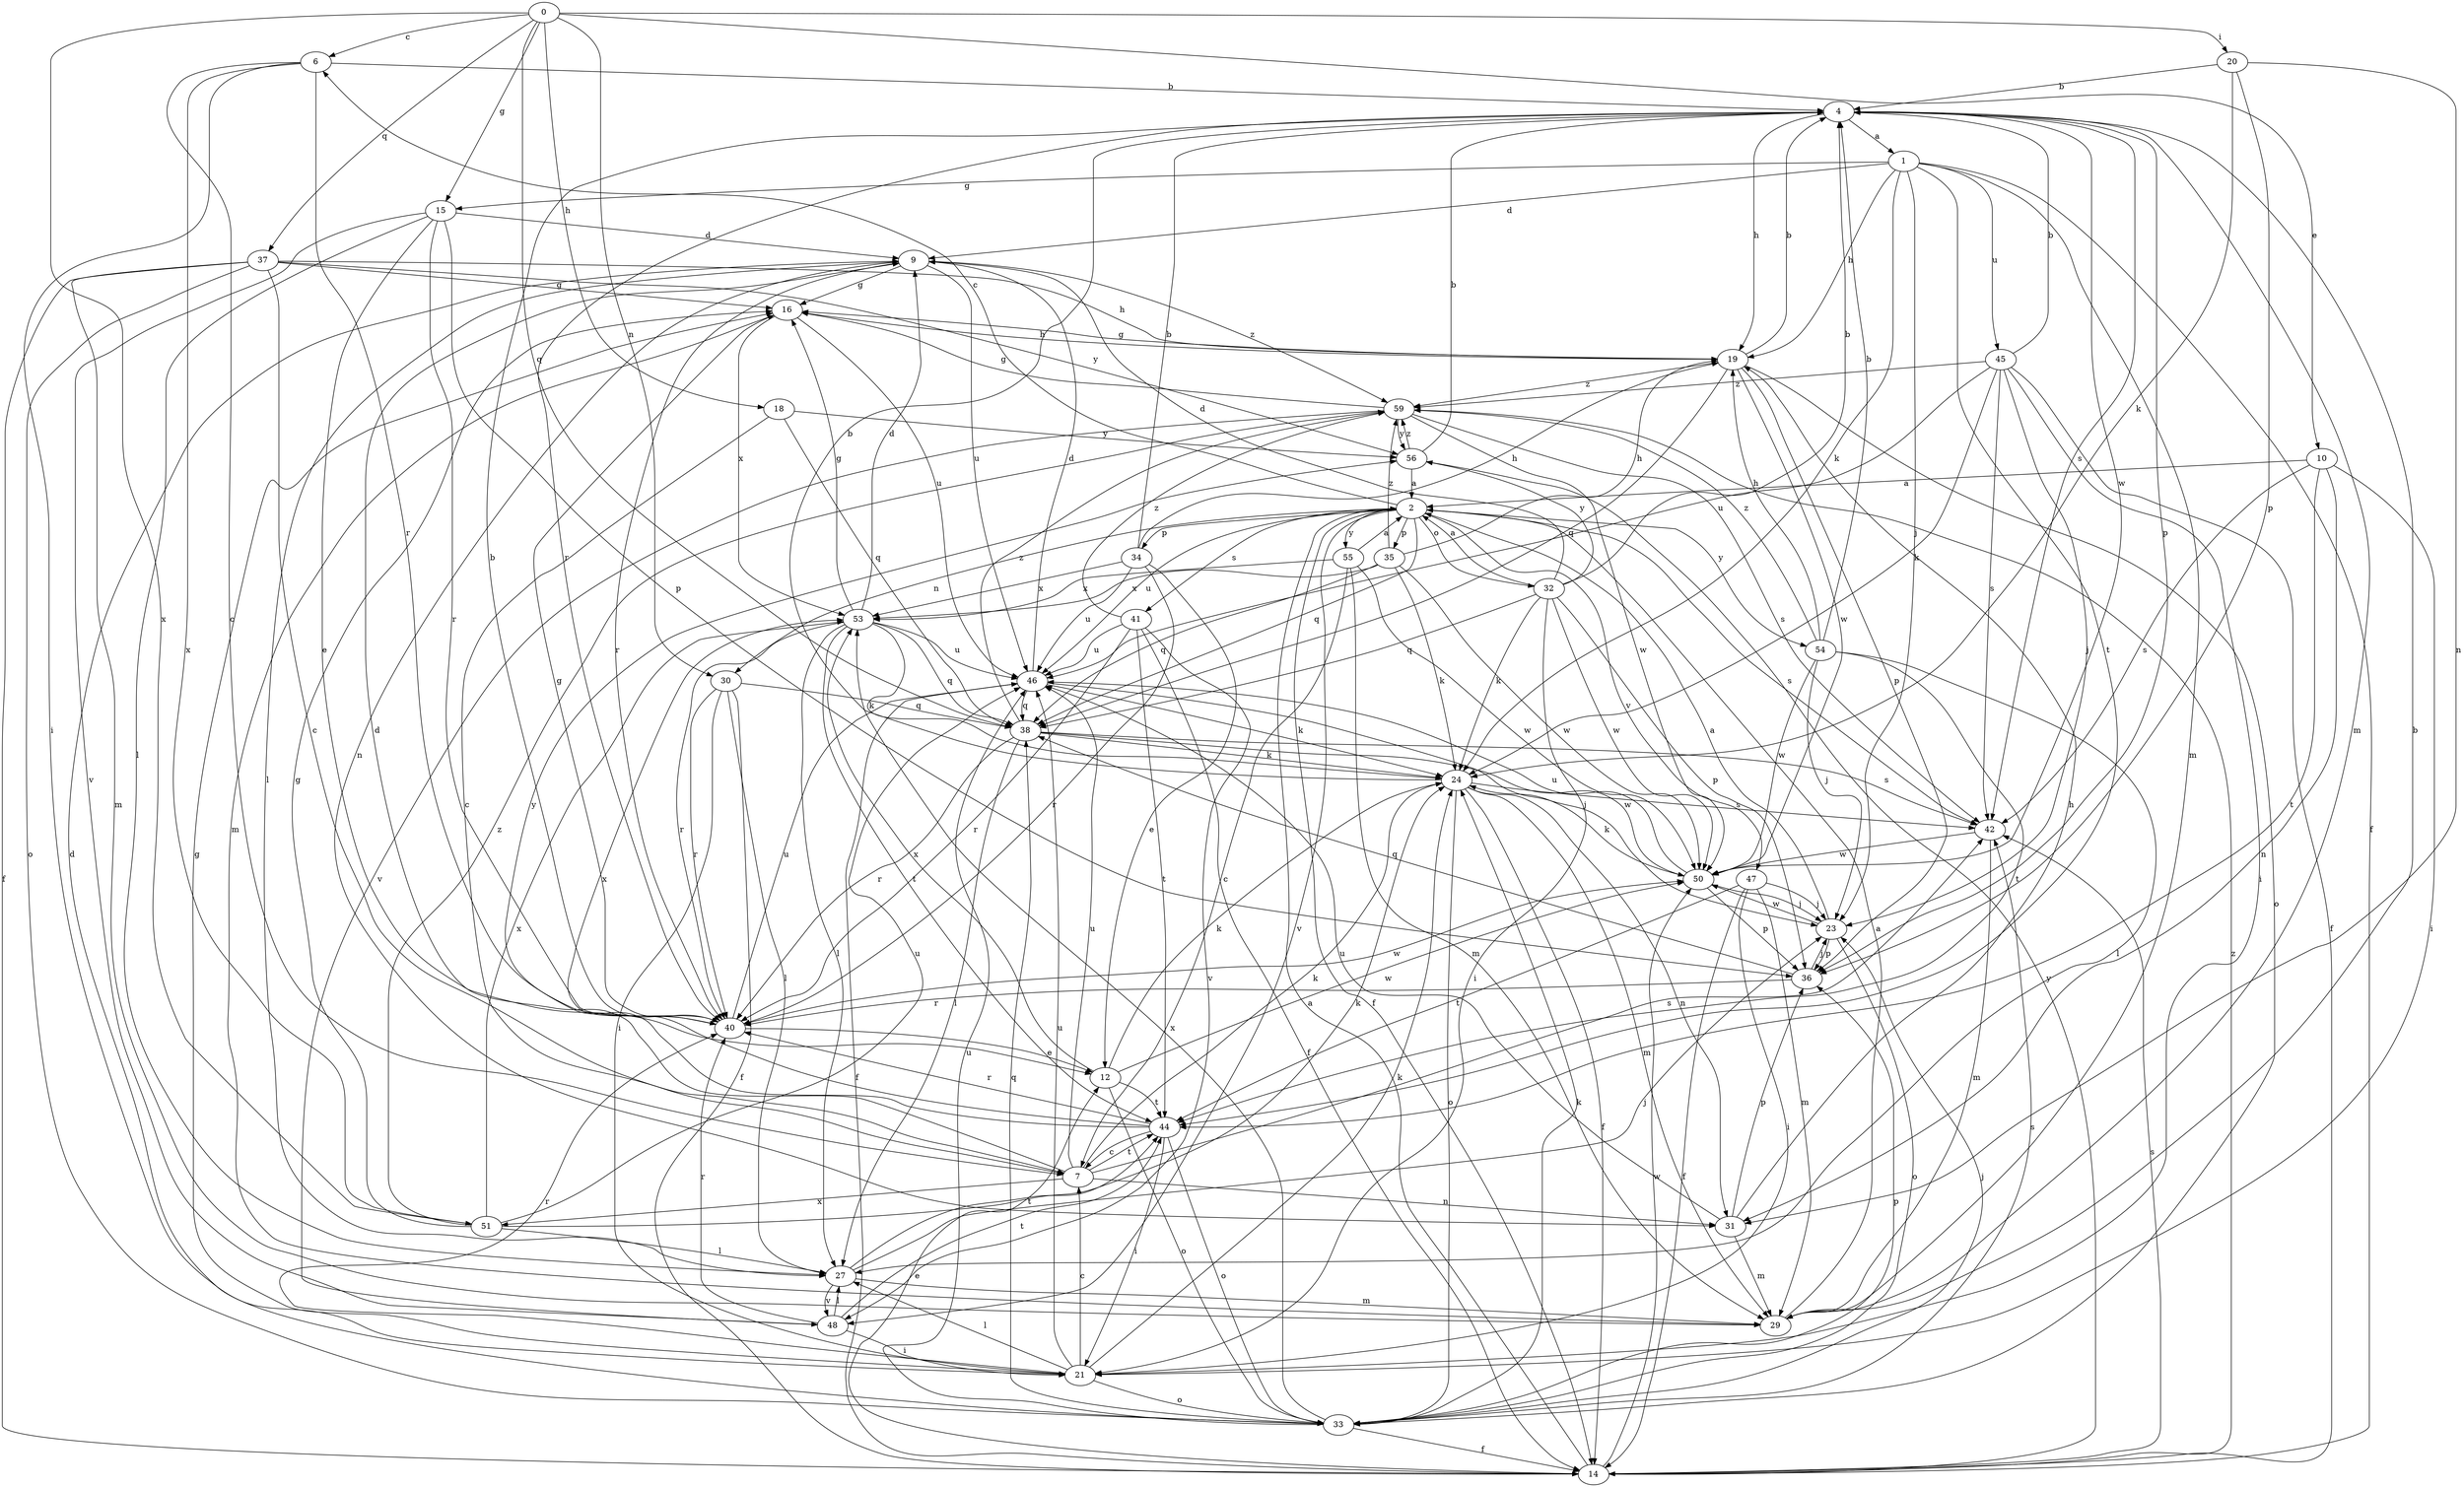 strict digraph  {
0;
1;
2;
4;
6;
7;
9;
10;
12;
14;
15;
16;
18;
19;
20;
21;
23;
24;
27;
29;
30;
31;
32;
33;
34;
35;
36;
37;
38;
40;
41;
42;
44;
45;
46;
47;
48;
50;
51;
53;
54;
55;
56;
59;
0 -> 6  [label=c];
0 -> 10  [label=e];
0 -> 15  [label=g];
0 -> 18  [label=h];
0 -> 20  [label=i];
0 -> 30  [label=n];
0 -> 37  [label=q];
0 -> 38  [label=q];
0 -> 51  [label=x];
1 -> 9  [label=d];
1 -> 14  [label=f];
1 -> 15  [label=g];
1 -> 19  [label=h];
1 -> 23  [label=j];
1 -> 24  [label=k];
1 -> 29  [label=m];
1 -> 44  [label=t];
1 -> 45  [label=u];
2 -> 6  [label=c];
2 -> 14  [label=f];
2 -> 30  [label=n];
2 -> 32  [label=o];
2 -> 34  [label=p];
2 -> 35  [label=p];
2 -> 38  [label=q];
2 -> 41  [label=s];
2 -> 42  [label=s];
2 -> 46  [label=u];
2 -> 47  [label=v];
2 -> 48  [label=v];
2 -> 54  [label=y];
2 -> 55  [label=y];
4 -> 1  [label=a];
4 -> 19  [label=h];
4 -> 29  [label=m];
4 -> 36  [label=p];
4 -> 40  [label=r];
4 -> 42  [label=s];
4 -> 50  [label=w];
6 -> 4  [label=b];
6 -> 7  [label=c];
6 -> 21  [label=i];
6 -> 40  [label=r];
6 -> 51  [label=x];
7 -> 9  [label=d];
7 -> 24  [label=k];
7 -> 31  [label=n];
7 -> 42  [label=s];
7 -> 44  [label=t];
7 -> 46  [label=u];
7 -> 51  [label=x];
9 -> 16  [label=g];
9 -> 27  [label=l];
9 -> 31  [label=n];
9 -> 40  [label=r];
9 -> 46  [label=u];
9 -> 59  [label=z];
10 -> 2  [label=a];
10 -> 21  [label=i];
10 -> 31  [label=n];
10 -> 42  [label=s];
10 -> 44  [label=t];
12 -> 24  [label=k];
12 -> 33  [label=o];
12 -> 44  [label=t];
12 -> 50  [label=w];
12 -> 53  [label=x];
14 -> 2  [label=a];
14 -> 12  [label=e];
14 -> 42  [label=s];
14 -> 50  [label=w];
14 -> 56  [label=y];
14 -> 59  [label=z];
15 -> 9  [label=d];
15 -> 12  [label=e];
15 -> 27  [label=l];
15 -> 36  [label=p];
15 -> 40  [label=r];
15 -> 48  [label=v];
16 -> 19  [label=h];
16 -> 29  [label=m];
16 -> 46  [label=u];
16 -> 53  [label=x];
18 -> 7  [label=c];
18 -> 38  [label=q];
18 -> 56  [label=y];
19 -> 4  [label=b];
19 -> 16  [label=g];
19 -> 33  [label=o];
19 -> 36  [label=p];
19 -> 38  [label=q];
19 -> 50  [label=w];
19 -> 59  [label=z];
20 -> 4  [label=b];
20 -> 24  [label=k];
20 -> 31  [label=n];
20 -> 36  [label=p];
21 -> 7  [label=c];
21 -> 16  [label=g];
21 -> 24  [label=k];
21 -> 27  [label=l];
21 -> 33  [label=o];
21 -> 40  [label=r];
21 -> 46  [label=u];
23 -> 2  [label=a];
23 -> 33  [label=o];
23 -> 36  [label=p];
23 -> 50  [label=w];
24 -> 4  [label=b];
24 -> 14  [label=f];
24 -> 29  [label=m];
24 -> 31  [label=n];
24 -> 33  [label=o];
24 -> 42  [label=s];
27 -> 23  [label=j];
27 -> 29  [label=m];
27 -> 44  [label=t];
27 -> 48  [label=v];
29 -> 2  [label=a];
29 -> 4  [label=b];
30 -> 14  [label=f];
30 -> 21  [label=i];
30 -> 27  [label=l];
30 -> 38  [label=q];
30 -> 40  [label=r];
31 -> 19  [label=h];
31 -> 29  [label=m];
31 -> 36  [label=p];
31 -> 46  [label=u];
32 -> 2  [label=a];
32 -> 4  [label=b];
32 -> 9  [label=d];
32 -> 21  [label=i];
32 -> 24  [label=k];
32 -> 36  [label=p];
32 -> 38  [label=q];
32 -> 50  [label=w];
32 -> 56  [label=y];
33 -> 9  [label=d];
33 -> 14  [label=f];
33 -> 23  [label=j];
33 -> 24  [label=k];
33 -> 36  [label=p];
33 -> 38  [label=q];
33 -> 42  [label=s];
33 -> 46  [label=u];
33 -> 53  [label=x];
34 -> 4  [label=b];
34 -> 12  [label=e];
34 -> 19  [label=h];
34 -> 40  [label=r];
34 -> 46  [label=u];
34 -> 53  [label=x];
35 -> 19  [label=h];
35 -> 24  [label=k];
35 -> 38  [label=q];
35 -> 50  [label=w];
35 -> 53  [label=x];
35 -> 59  [label=z];
36 -> 23  [label=j];
36 -> 38  [label=q];
36 -> 40  [label=r];
37 -> 7  [label=c];
37 -> 14  [label=f];
37 -> 16  [label=g];
37 -> 19  [label=h];
37 -> 29  [label=m];
37 -> 33  [label=o];
37 -> 56  [label=y];
38 -> 24  [label=k];
38 -> 27  [label=l];
38 -> 40  [label=r];
38 -> 42  [label=s];
38 -> 50  [label=w];
38 -> 59  [label=z];
40 -> 4  [label=b];
40 -> 12  [label=e];
40 -> 16  [label=g];
40 -> 46  [label=u];
40 -> 50  [label=w];
41 -> 14  [label=f];
41 -> 40  [label=r];
41 -> 44  [label=t];
41 -> 46  [label=u];
41 -> 48  [label=v];
41 -> 59  [label=z];
42 -> 29  [label=m];
42 -> 50  [label=w];
44 -> 7  [label=c];
44 -> 21  [label=i];
44 -> 33  [label=o];
44 -> 40  [label=r];
44 -> 53  [label=x];
44 -> 56  [label=y];
45 -> 4  [label=b];
45 -> 14  [label=f];
45 -> 21  [label=i];
45 -> 23  [label=j];
45 -> 24  [label=k];
45 -> 42  [label=s];
45 -> 46  [label=u];
45 -> 59  [label=z];
46 -> 9  [label=d];
46 -> 14  [label=f];
46 -> 23  [label=j];
46 -> 24  [label=k];
46 -> 38  [label=q];
47 -> 14  [label=f];
47 -> 21  [label=i];
47 -> 23  [label=j];
47 -> 29  [label=m];
47 -> 44  [label=t];
48 -> 21  [label=i];
48 -> 27  [label=l];
48 -> 40  [label=r];
48 -> 44  [label=t];
50 -> 23  [label=j];
50 -> 24  [label=k];
50 -> 36  [label=p];
50 -> 46  [label=u];
51 -> 16  [label=g];
51 -> 24  [label=k];
51 -> 27  [label=l];
51 -> 46  [label=u];
51 -> 53  [label=x];
51 -> 59  [label=z];
53 -> 9  [label=d];
53 -> 16  [label=g];
53 -> 24  [label=k];
53 -> 27  [label=l];
53 -> 38  [label=q];
53 -> 40  [label=r];
53 -> 44  [label=t];
53 -> 46  [label=u];
54 -> 4  [label=b];
54 -> 19  [label=h];
54 -> 23  [label=j];
54 -> 27  [label=l];
54 -> 44  [label=t];
54 -> 50  [label=w];
54 -> 59  [label=z];
55 -> 2  [label=a];
55 -> 7  [label=c];
55 -> 29  [label=m];
55 -> 50  [label=w];
55 -> 53  [label=x];
56 -> 2  [label=a];
56 -> 4  [label=b];
56 -> 59  [label=z];
59 -> 16  [label=g];
59 -> 42  [label=s];
59 -> 48  [label=v];
59 -> 50  [label=w];
59 -> 56  [label=y];
}
